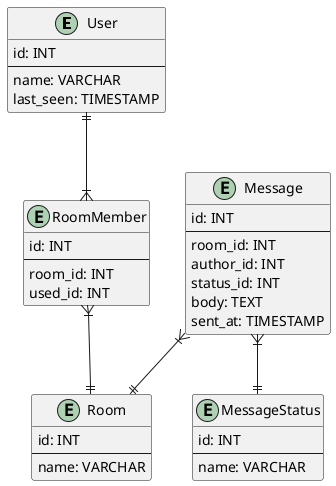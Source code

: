 @startuml Chatting Database

entity User {
  id: INT
  --
  name: VARCHAR
  last_seen: TIMESTAMP
}

entity Room {
  id: INT
  --
  name: VARCHAR
}

entity RoomMember {
  id: INT
  --
  room_id: INT
  used_id: INT
}

entity Message {
  id: INT
  --
  room_id: INT
  author_id: INT
  status_id: INT
  body: TEXT
  sent_at: TIMESTAMP
}

entity MessageStatus {
  id: INT
  --
  name: VARCHAR
}

User ||--|{ RoomMember
RoomMember }|--|| Room

Message }|--|| Room
Message }|--|| MessageStatus

@enduml
